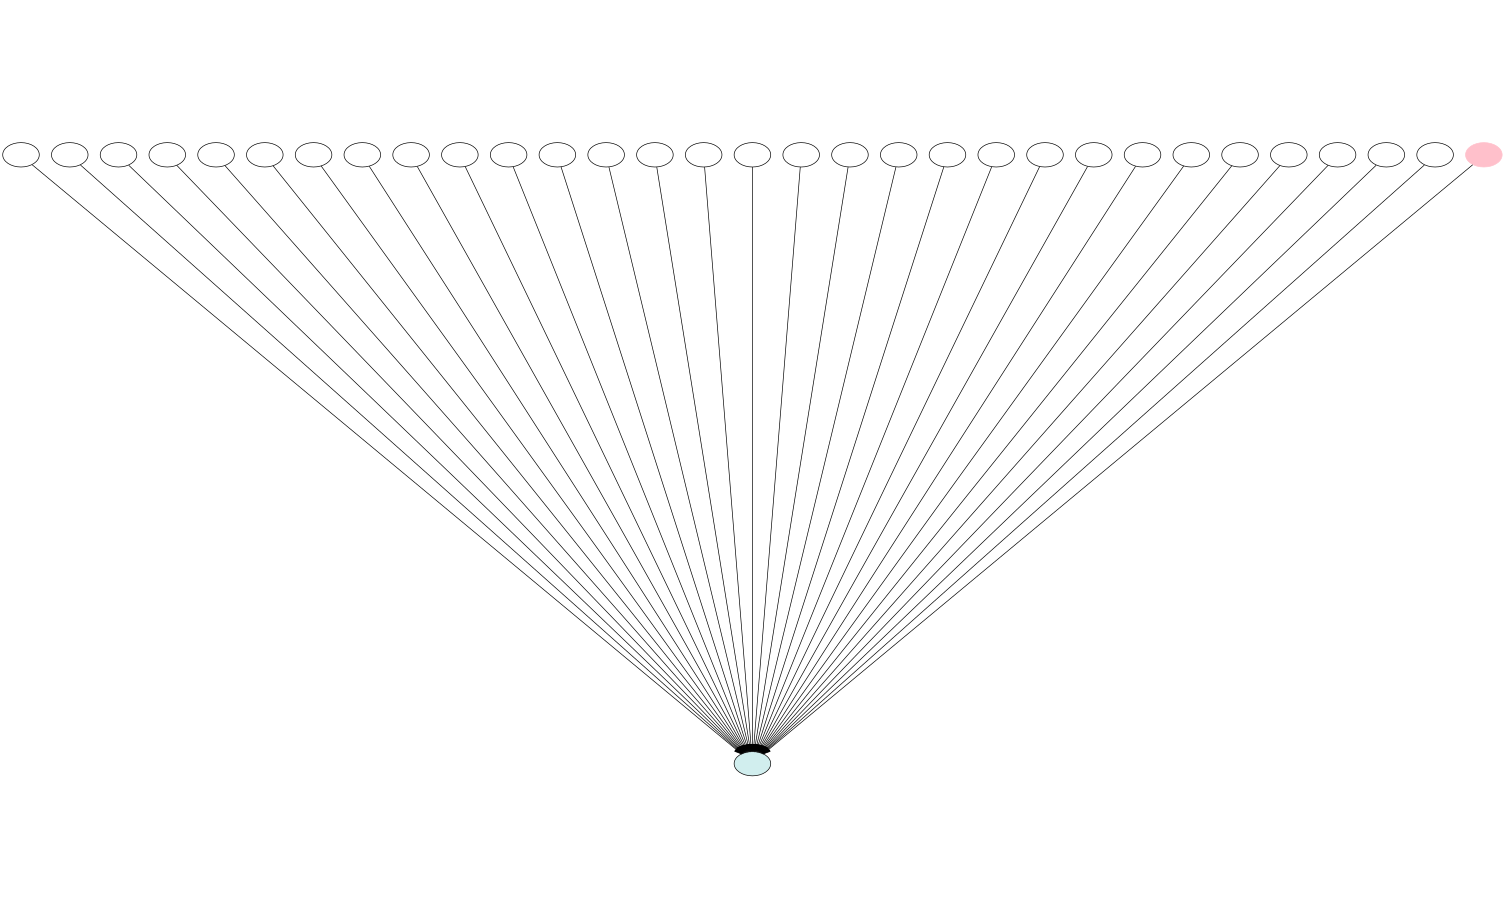 digraph {
graph[size="10.0624,6.11863",ratio=fill];
overlap=false;
splines=true;
node[fontname="Helvetica"];
edge[fontname="Helvetica"];
2->1[color=black];
3->1[color=black];
4->1[color=black];
5->1[color=black];
6->1[color=black];
7->1[color=black];
8->1[color=black];
9->1[color=black];
10->1[color=black];
11->1[color=black];
12->1[color=black];
13->1[color=black];
14->1[color=black];
15->1[color=black];
16->1[color=black];
17->1[color=black];
18->1[color=black];
19->1[color=black];
20->1[color=black];
21->1[color=black];
22->1[color=black];
23->1[color=black];
24->1[color=black];
25->1[color=black];
26->1[color=black];
27->1[color=black];
28->1[color=black];
29->1[color=black];
30->1[color=black];
31->1[color=black];
32->1[color=black];
1[label=""];
2[label=""];
3[label=""];
4[label=""];
5[label=""];
6[label=""];
7[label=""];
8[label=""];
9[label=""];
10[label=""];
11[label=""];
12[label=""];
13[label=""];
14[label=""];
15[label=""];
16[label=""];
17[label=""];
18[label=""];
19[label=""];
20[label=""];
21[label=""];
22[label=""];
23[label=""];
24[label=""];
25[label=""];
26[label=""];
27[label=""];
28[label=""];
29[label=""];
30[label=""];
31[label=""];
32[label="",style=filled,color=pink];
1[style=filled,color=black,fillcolor=lightcyan2];
}
